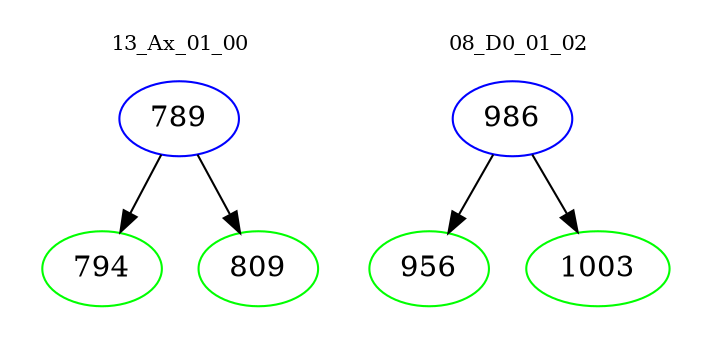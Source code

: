 digraph{
subgraph cluster_0 {
color = white
label = "13_Ax_01_00";
fontsize=10;
T0_789 [label="789", color="blue"]
T0_789 -> T0_794 [color="black"]
T0_794 [label="794", color="green"]
T0_789 -> T0_809 [color="black"]
T0_809 [label="809", color="green"]
}
subgraph cluster_1 {
color = white
label = "08_D0_01_02";
fontsize=10;
T1_986 [label="986", color="blue"]
T1_986 -> T1_956 [color="black"]
T1_956 [label="956", color="green"]
T1_986 -> T1_1003 [color="black"]
T1_1003 [label="1003", color="green"]
}
}
